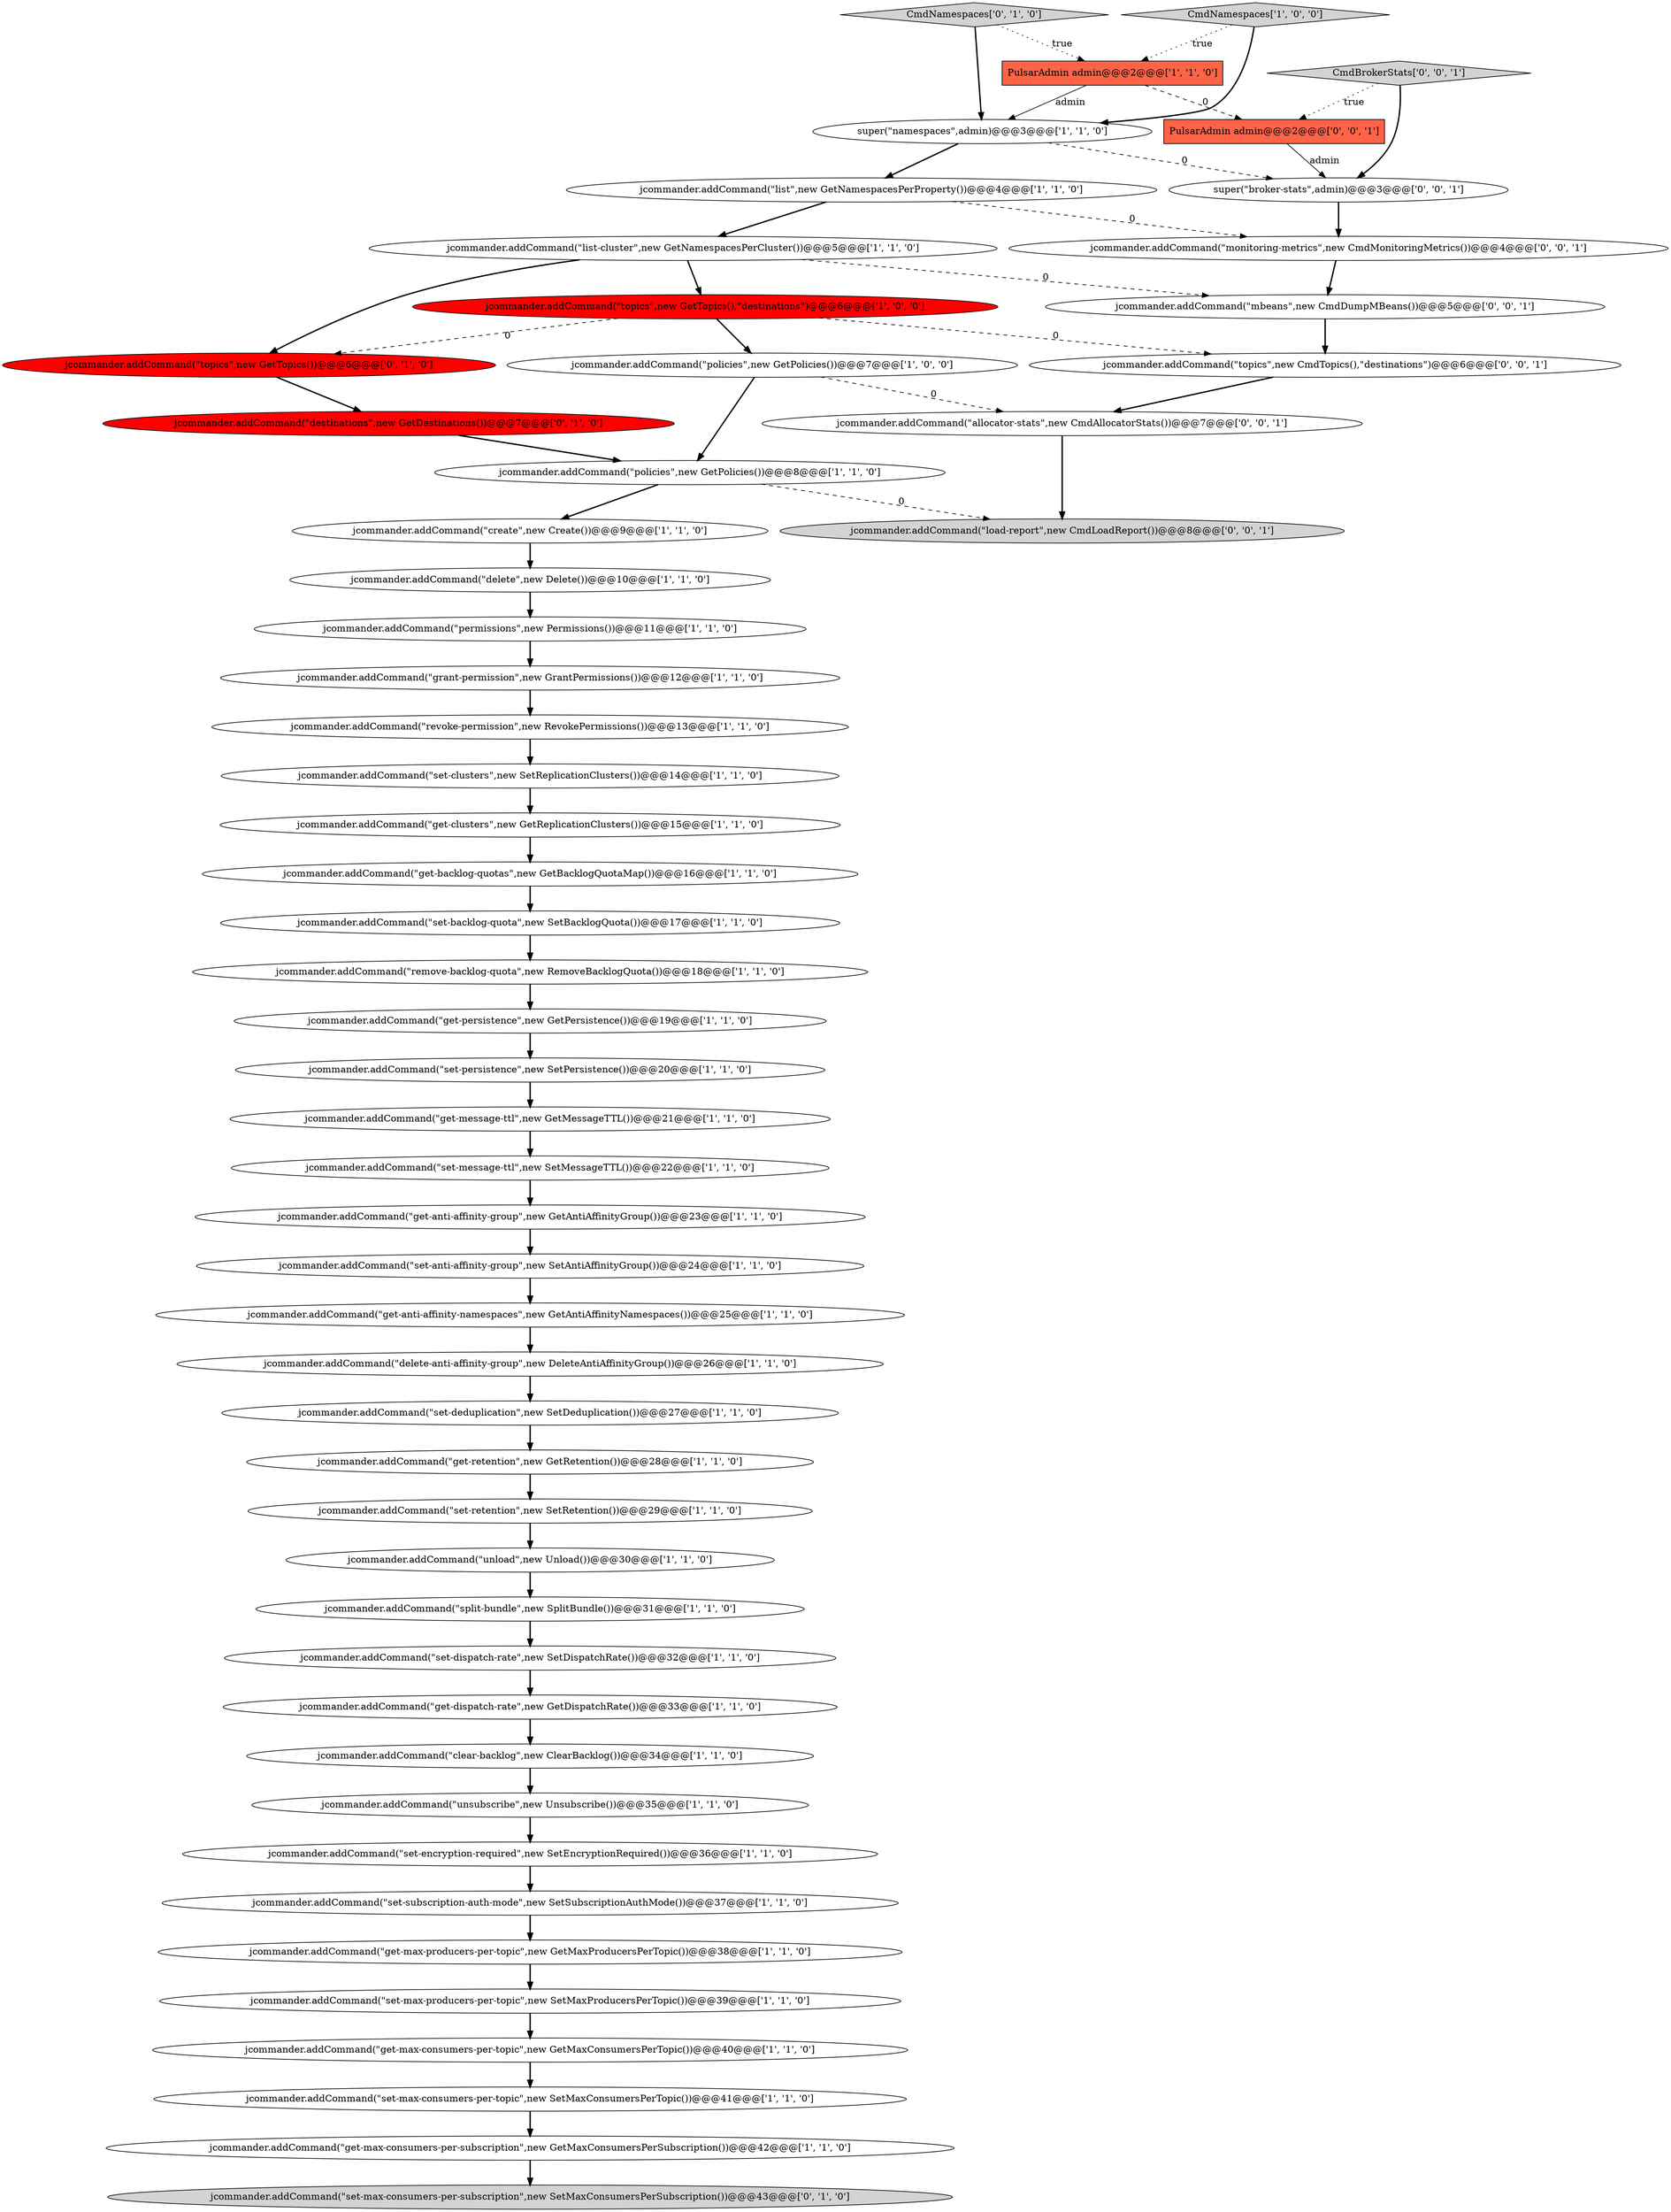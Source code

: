 digraph {
15 [style = filled, label = "jcommander.addCommand(\"set-retention\",new SetRetention())@@@29@@@['1', '1', '0']", fillcolor = white, shape = ellipse image = "AAA0AAABBB1BBB"];
19 [style = filled, label = "jcommander.addCommand(\"get-persistence\",new GetPersistence())@@@19@@@['1', '1', '0']", fillcolor = white, shape = ellipse image = "AAA0AAABBB1BBB"];
24 [style = filled, label = "jcommander.addCommand(\"policies\",new GetPolicies())@@@7@@@['1', '0', '0']", fillcolor = white, shape = ellipse image = "AAA0AAABBB1BBB"];
6 [style = filled, label = "jcommander.addCommand(\"get-retention\",new GetRetention())@@@28@@@['1', '1', '0']", fillcolor = white, shape = ellipse image = "AAA0AAABBB1BBB"];
13 [style = filled, label = "jcommander.addCommand(\"list-cluster\",new GetNamespacesPerCluster())@@@5@@@['1', '1', '0']", fillcolor = white, shape = ellipse image = "AAA0AAABBB1BBB"];
36 [style = filled, label = "jcommander.addCommand(\"revoke-permission\",new RevokePermissions())@@@13@@@['1', '1', '0']", fillcolor = white, shape = ellipse image = "AAA0AAABBB1BBB"];
52 [style = filled, label = "jcommander.addCommand(\"load-report\",new CmdLoadReport())@@@8@@@['0', '0', '1']", fillcolor = lightgray, shape = ellipse image = "AAA0AAABBB3BBB"];
34 [style = filled, label = "jcommander.addCommand(\"clear-backlog\",new ClearBacklog())@@@34@@@['1', '1', '0']", fillcolor = white, shape = ellipse image = "AAA0AAABBB1BBB"];
23 [style = filled, label = "jcommander.addCommand(\"get-max-producers-per-topic\",new GetMaxProducersPerTopic())@@@38@@@['1', '1', '0']", fillcolor = white, shape = ellipse image = "AAA0AAABBB1BBB"];
27 [style = filled, label = "jcommander.addCommand(\"remove-backlog-quota\",new RemoveBacklogQuota())@@@18@@@['1', '1', '0']", fillcolor = white, shape = ellipse image = "AAA0AAABBB1BBB"];
25 [style = filled, label = "jcommander.addCommand(\"set-message-ttl\",new SetMessageTTL())@@@22@@@['1', '1', '0']", fillcolor = white, shape = ellipse image = "AAA0AAABBB1BBB"];
47 [style = filled, label = "CmdBrokerStats['0', '0', '1']", fillcolor = lightgray, shape = diamond image = "AAA0AAABBB3BBB"];
0 [style = filled, label = "jcommander.addCommand(\"list\",new GetNamespacesPerProperty())@@@4@@@['1', '1', '0']", fillcolor = white, shape = ellipse image = "AAA0AAABBB1BBB"];
21 [style = filled, label = "jcommander.addCommand(\"get-dispatch-rate\",new GetDispatchRate())@@@33@@@['1', '1', '0']", fillcolor = white, shape = ellipse image = "AAA0AAABBB1BBB"];
4 [style = filled, label = "jcommander.addCommand(\"set-max-producers-per-topic\",new SetMaxProducersPerTopic())@@@39@@@['1', '1', '0']", fillcolor = white, shape = ellipse image = "AAA0AAABBB1BBB"];
51 [style = filled, label = "jcommander.addCommand(\"topics\",new CmdTopics(),\"destinations\")@@@6@@@['0', '0', '1']", fillcolor = white, shape = ellipse image = "AAA0AAABBB3BBB"];
1 [style = filled, label = "jcommander.addCommand(\"set-anti-affinity-group\",new SetAntiAffinityGroup())@@@24@@@['1', '1', '0']", fillcolor = white, shape = ellipse image = "AAA0AAABBB1BBB"];
7 [style = filled, label = "jcommander.addCommand(\"policies\",new GetPolicies())@@@8@@@['1', '1', '0']", fillcolor = white, shape = ellipse image = "AAA0AAABBB1BBB"];
5 [style = filled, label = "jcommander.addCommand(\"set-backlog-quota\",new SetBacklogQuota())@@@17@@@['1', '1', '0']", fillcolor = white, shape = ellipse image = "AAA0AAABBB1BBB"];
9 [style = filled, label = "jcommander.addCommand(\"set-max-consumers-per-topic\",new SetMaxConsumersPerTopic())@@@41@@@['1', '1', '0']", fillcolor = white, shape = ellipse image = "AAA0AAABBB1BBB"];
53 [style = filled, label = "jcommander.addCommand(\"mbeans\",new CmdDumpMBeans())@@@5@@@['0', '0', '1']", fillcolor = white, shape = ellipse image = "AAA0AAABBB3BBB"];
8 [style = filled, label = "jcommander.addCommand(\"set-dispatch-rate\",new SetDispatchRate())@@@32@@@['1', '1', '0']", fillcolor = white, shape = ellipse image = "AAA0AAABBB1BBB"];
10 [style = filled, label = "jcommander.addCommand(\"topics\",new GetTopics(),\"destinations\")@@@6@@@['1', '0', '0']", fillcolor = red, shape = ellipse image = "AAA1AAABBB1BBB"];
16 [style = filled, label = "PulsarAdmin admin@@@2@@@['1', '1', '0']", fillcolor = tomato, shape = box image = "AAA0AAABBB1BBB"];
44 [style = filled, label = "CmdNamespaces['0', '1', '0']", fillcolor = lightgray, shape = diamond image = "AAA0AAABBB2BBB"];
3 [style = filled, label = "jcommander.addCommand(\"get-clusters\",new GetReplicationClusters())@@@15@@@['1', '1', '0']", fillcolor = white, shape = ellipse image = "AAA0AAABBB1BBB"];
30 [style = filled, label = "CmdNamespaces['1', '0', '0']", fillcolor = lightgray, shape = diamond image = "AAA0AAABBB1BBB"];
42 [style = filled, label = "jcommander.addCommand(\"set-max-consumers-per-subscription\",new SetMaxConsumersPerSubscription())@@@43@@@['0', '1', '0']", fillcolor = lightgray, shape = ellipse image = "AAA0AAABBB2BBB"];
31 [style = filled, label = "jcommander.addCommand(\"get-anti-affinity-group\",new GetAntiAffinityGroup())@@@23@@@['1', '1', '0']", fillcolor = white, shape = ellipse image = "AAA0AAABBB1BBB"];
35 [style = filled, label = "jcommander.addCommand(\"create\",new Create())@@@9@@@['1', '1', '0']", fillcolor = white, shape = ellipse image = "AAA0AAABBB1BBB"];
18 [style = filled, label = "jcommander.addCommand(\"get-max-consumers-per-topic\",new GetMaxConsumersPerTopic())@@@40@@@['1', '1', '0']", fillcolor = white, shape = ellipse image = "AAA0AAABBB1BBB"];
41 [style = filled, label = "jcommander.addCommand(\"set-persistence\",new SetPersistence())@@@20@@@['1', '1', '0']", fillcolor = white, shape = ellipse image = "AAA0AAABBB1BBB"];
48 [style = filled, label = "super(\"broker-stats\",admin)@@@3@@@['0', '0', '1']", fillcolor = white, shape = ellipse image = "AAA0AAABBB3BBB"];
32 [style = filled, label = "jcommander.addCommand(\"grant-permission\",new GrantPermissions())@@@12@@@['1', '1', '0']", fillcolor = white, shape = ellipse image = "AAA0AAABBB1BBB"];
17 [style = filled, label = "jcommander.addCommand(\"split-bundle\",new SplitBundle())@@@31@@@['1', '1', '0']", fillcolor = white, shape = ellipse image = "AAA0AAABBB1BBB"];
28 [style = filled, label = "jcommander.addCommand(\"set-deduplication\",new SetDeduplication())@@@27@@@['1', '1', '0']", fillcolor = white, shape = ellipse image = "AAA0AAABBB1BBB"];
11 [style = filled, label = "jcommander.addCommand(\"get-message-ttl\",new GetMessageTTL())@@@21@@@['1', '1', '0']", fillcolor = white, shape = ellipse image = "AAA0AAABBB1BBB"];
26 [style = filled, label = "jcommander.addCommand(\"unload\",new Unload())@@@30@@@['1', '1', '0']", fillcolor = white, shape = ellipse image = "AAA0AAABBB1BBB"];
14 [style = filled, label = "super(\"namespaces\",admin)@@@3@@@['1', '1', '0']", fillcolor = white, shape = ellipse image = "AAA0AAABBB1BBB"];
37 [style = filled, label = "jcommander.addCommand(\"set-clusters\",new SetReplicationClusters())@@@14@@@['1', '1', '0']", fillcolor = white, shape = ellipse image = "AAA0AAABBB1BBB"];
45 [style = filled, label = "jcommander.addCommand(\"topics\",new GetTopics())@@@6@@@['0', '1', '0']", fillcolor = red, shape = ellipse image = "AAA1AAABBB2BBB"];
43 [style = filled, label = "jcommander.addCommand(\"destinations\",new GetDestinations())@@@7@@@['0', '1', '0']", fillcolor = red, shape = ellipse image = "AAA1AAABBB2BBB"];
20 [style = filled, label = "jcommander.addCommand(\"delete-anti-affinity-group\",new DeleteAntiAffinityGroup())@@@26@@@['1', '1', '0']", fillcolor = white, shape = ellipse image = "AAA0AAABBB1BBB"];
49 [style = filled, label = "jcommander.addCommand(\"monitoring-metrics\",new CmdMonitoringMetrics())@@@4@@@['0', '0', '1']", fillcolor = white, shape = ellipse image = "AAA0AAABBB3BBB"];
22 [style = filled, label = "jcommander.addCommand(\"get-anti-affinity-namespaces\",new GetAntiAffinityNamespaces())@@@25@@@['1', '1', '0']", fillcolor = white, shape = ellipse image = "AAA0AAABBB1BBB"];
33 [style = filled, label = "jcommander.addCommand(\"get-max-consumers-per-subscription\",new GetMaxConsumersPerSubscription())@@@42@@@['1', '1', '0']", fillcolor = white, shape = ellipse image = "AAA0AAABBB1BBB"];
39 [style = filled, label = "jcommander.addCommand(\"get-backlog-quotas\",new GetBacklogQuotaMap())@@@16@@@['1', '1', '0']", fillcolor = white, shape = ellipse image = "AAA0AAABBB1BBB"];
40 [style = filled, label = "jcommander.addCommand(\"set-subscription-auth-mode\",new SetSubscriptionAuthMode())@@@37@@@['1', '1', '0']", fillcolor = white, shape = ellipse image = "AAA0AAABBB1BBB"];
29 [style = filled, label = "jcommander.addCommand(\"set-encryption-required\",new SetEncryptionRequired())@@@36@@@['1', '1', '0']", fillcolor = white, shape = ellipse image = "AAA0AAABBB1BBB"];
50 [style = filled, label = "PulsarAdmin admin@@@2@@@['0', '0', '1']", fillcolor = tomato, shape = box image = "AAA0AAABBB3BBB"];
12 [style = filled, label = "jcommander.addCommand(\"permissions\",new Permissions())@@@11@@@['1', '1', '0']", fillcolor = white, shape = ellipse image = "AAA0AAABBB1BBB"];
38 [style = filled, label = "jcommander.addCommand(\"delete\",new Delete())@@@10@@@['1', '1', '0']", fillcolor = white, shape = ellipse image = "AAA0AAABBB1BBB"];
46 [style = filled, label = "jcommander.addCommand(\"allocator-stats\",new CmdAllocatorStats())@@@7@@@['0', '0', '1']", fillcolor = white, shape = ellipse image = "AAA0AAABBB3BBB"];
2 [style = filled, label = "jcommander.addCommand(\"unsubscribe\",new Unsubscribe())@@@35@@@['1', '1', '0']", fillcolor = white, shape = ellipse image = "AAA0AAABBB1BBB"];
13->10 [style = bold, label=""];
17->8 [style = bold, label=""];
28->6 [style = bold, label=""];
48->49 [style = bold, label=""];
0->13 [style = bold, label=""];
53->51 [style = bold, label=""];
26->17 [style = bold, label=""];
47->48 [style = bold, label=""];
9->33 [style = bold, label=""];
39->5 [style = bold, label=""];
14->48 [style = dashed, label="0"];
10->24 [style = bold, label=""];
24->46 [style = dashed, label="0"];
20->28 [style = bold, label=""];
21->34 [style = bold, label=""];
7->35 [style = bold, label=""];
12->32 [style = bold, label=""];
38->12 [style = bold, label=""];
23->4 [style = bold, label=""];
16->14 [style = solid, label="admin"];
4->18 [style = bold, label=""];
31->1 [style = bold, label=""];
41->11 [style = bold, label=""];
44->14 [style = bold, label=""];
46->52 [style = bold, label=""];
51->46 [style = bold, label=""];
40->23 [style = bold, label=""];
6->15 [style = bold, label=""];
37->3 [style = bold, label=""];
15->26 [style = bold, label=""];
25->31 [style = bold, label=""];
1->22 [style = bold, label=""];
43->7 [style = bold, label=""];
49->53 [style = bold, label=""];
44->16 [style = dotted, label="true"];
10->51 [style = dashed, label="0"];
50->48 [style = solid, label="admin"];
45->43 [style = bold, label=""];
14->0 [style = bold, label=""];
22->20 [style = bold, label=""];
34->2 [style = bold, label=""];
19->41 [style = bold, label=""];
30->16 [style = dotted, label="true"];
13->53 [style = dashed, label="0"];
33->42 [style = bold, label=""];
47->50 [style = dotted, label="true"];
7->52 [style = dashed, label="0"];
18->9 [style = bold, label=""];
13->45 [style = bold, label=""];
16->50 [style = dashed, label="0"];
8->21 [style = bold, label=""];
32->36 [style = bold, label=""];
3->39 [style = bold, label=""];
29->40 [style = bold, label=""];
30->14 [style = bold, label=""];
27->19 [style = bold, label=""];
35->38 [style = bold, label=""];
36->37 [style = bold, label=""];
5->27 [style = bold, label=""];
24->7 [style = bold, label=""];
2->29 [style = bold, label=""];
0->49 [style = dashed, label="0"];
10->45 [style = dashed, label="0"];
11->25 [style = bold, label=""];
}
